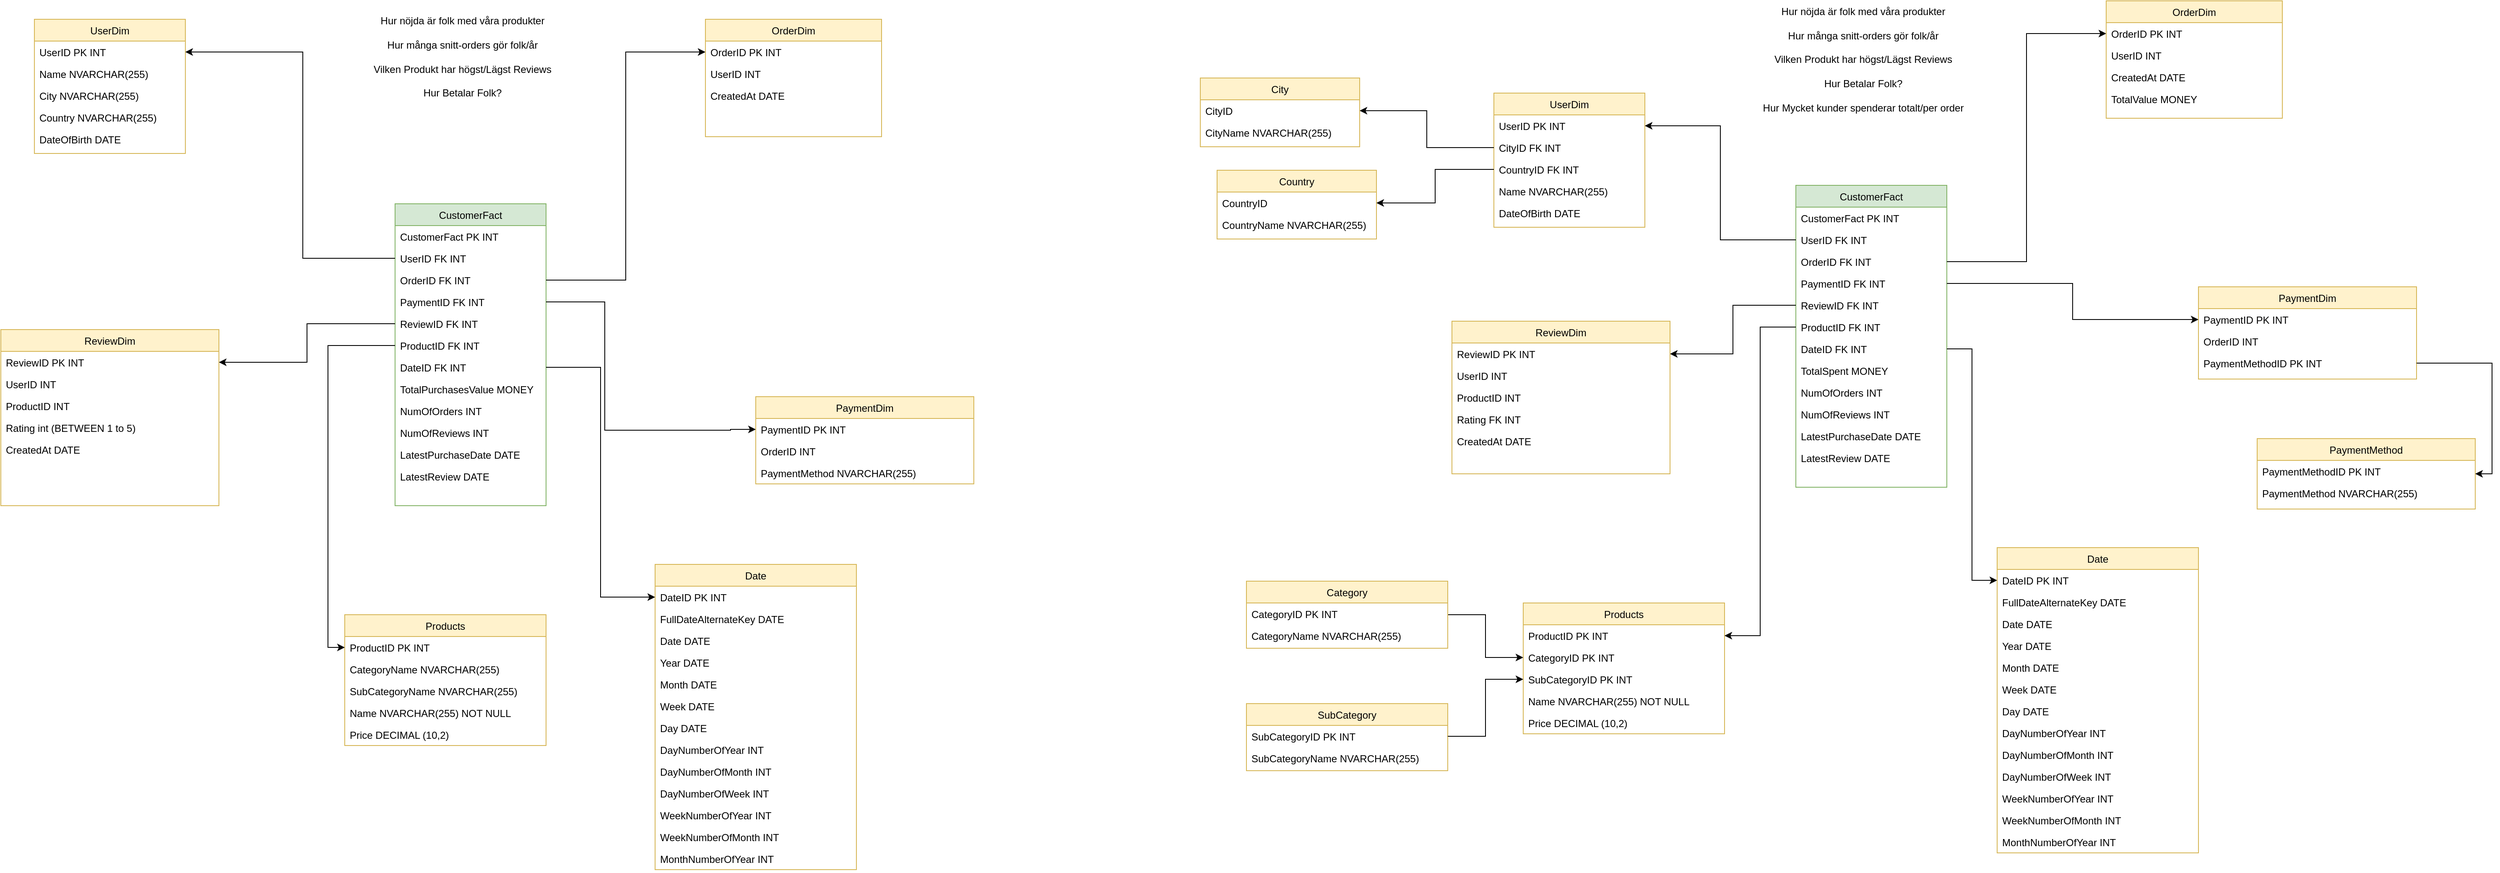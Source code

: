 <mxfile version="26.2.12">
  <diagram name="Page-1" id="Xc4G4QgOa8WYtgTiWpyU">
    <mxGraphModel dx="3260" dy="1298" grid="1" gridSize="10" guides="1" tooltips="1" connect="1" arrows="1" fold="1" page="1" pageScale="1" pageWidth="827" pageHeight="1169" math="0" shadow="0">
      <root>
        <mxCell id="0" />
        <mxCell id="1" parent="0" />
        <mxCell id="snwVZUiGdkBFRitPu1Vy-1" value="CustomerFact" style="swimlane;fontStyle=0;align=center;verticalAlign=top;childLayout=stackLayout;horizontal=1;startSize=26;horizontalStack=0;resizeParent=1;resizeLast=0;collapsible=1;marginBottom=0;rounded=0;shadow=0;strokeWidth=1;fillColor=#d5e8d4;strokeColor=#82b366;" parent="1" vertex="1">
          <mxGeometry x="-130" y="340" width="180" height="360" as="geometry">
            <mxRectangle x="130" y="380" width="160" height="26" as="alternateBounds" />
          </mxGeometry>
        </mxCell>
        <mxCell id="snwVZUiGdkBFRitPu1Vy-2" value="CustomerFact PK INT" style="text;align=left;verticalAlign=top;spacingLeft=4;spacingRight=4;overflow=hidden;rotatable=0;points=[[0,0.5],[1,0.5]];portConstraint=eastwest;" parent="snwVZUiGdkBFRitPu1Vy-1" vertex="1">
          <mxGeometry y="26" width="180" height="26" as="geometry" />
        </mxCell>
        <mxCell id="snwVZUiGdkBFRitPu1Vy-4" value="UserID FK INT" style="text;align=left;verticalAlign=top;spacingLeft=4;spacingRight=4;overflow=hidden;rotatable=0;points=[[0,0.5],[1,0.5]];portConstraint=eastwest;" parent="snwVZUiGdkBFRitPu1Vy-1" vertex="1">
          <mxGeometry y="52" width="180" height="26" as="geometry" />
        </mxCell>
        <mxCell id="snwVZUiGdkBFRitPu1Vy-3" value="OrderID FK INT" style="text;align=left;verticalAlign=top;spacingLeft=4;spacingRight=4;overflow=hidden;rotatable=0;points=[[0,0.5],[1,0.5]];portConstraint=eastwest;rounded=0;shadow=0;html=0;" parent="snwVZUiGdkBFRitPu1Vy-1" vertex="1">
          <mxGeometry y="78" width="180" height="26" as="geometry" />
        </mxCell>
        <mxCell id="snwVZUiGdkBFRitPu1Vy-11" value="PaymentID FK INT" style="text;align=left;verticalAlign=top;spacingLeft=4;spacingRight=4;overflow=hidden;rotatable=0;points=[[0,0.5],[1,0.5]];portConstraint=eastwest;" parent="snwVZUiGdkBFRitPu1Vy-1" vertex="1">
          <mxGeometry y="104" width="180" height="26" as="geometry" />
        </mxCell>
        <mxCell id="snwVZUiGdkBFRitPu1Vy-5" value="ReviewID FK INT" style="text;align=left;verticalAlign=top;spacingLeft=4;spacingRight=4;overflow=hidden;rotatable=0;points=[[0,0.5],[1,0.5]];portConstraint=eastwest;" parent="snwVZUiGdkBFRitPu1Vy-1" vertex="1">
          <mxGeometry y="130" width="180" height="26" as="geometry" />
        </mxCell>
        <mxCell id="snwVZUiGdkBFRitPu1Vy-101" value="ProductID FK INT" style="text;align=left;verticalAlign=top;spacingLeft=4;spacingRight=4;overflow=hidden;rotatable=0;points=[[0,0.5],[1,0.5]];portConstraint=eastwest;" parent="snwVZUiGdkBFRitPu1Vy-1" vertex="1">
          <mxGeometry y="156" width="180" height="26" as="geometry" />
        </mxCell>
        <mxCell id="NgN0BXzhdlTkf5-zVeId-214" value="DateID FK INT" style="text;align=left;verticalAlign=top;spacingLeft=4;spacingRight=4;overflow=hidden;rotatable=0;points=[[0,0.5],[1,0.5]];portConstraint=eastwest;" vertex="1" parent="snwVZUiGdkBFRitPu1Vy-1">
          <mxGeometry y="182" width="180" height="26" as="geometry" />
        </mxCell>
        <mxCell id="snwVZUiGdkBFRitPu1Vy-8" value="TotalPurchasesValue MONEY" style="text;align=left;verticalAlign=top;spacingLeft=4;spacingRight=4;overflow=hidden;rotatable=0;points=[[0,0.5],[1,0.5]];portConstraint=eastwest;" parent="snwVZUiGdkBFRitPu1Vy-1" vertex="1">
          <mxGeometry y="208" width="180" height="26" as="geometry" />
        </mxCell>
        <mxCell id="snwVZUiGdkBFRitPu1Vy-13" value="NumOfOrders INT" style="text;align=left;verticalAlign=top;spacingLeft=4;spacingRight=4;overflow=hidden;rotatable=0;points=[[0,0.5],[1,0.5]];portConstraint=eastwest;" parent="snwVZUiGdkBFRitPu1Vy-1" vertex="1">
          <mxGeometry y="234" width="180" height="26" as="geometry" />
        </mxCell>
        <mxCell id="snwVZUiGdkBFRitPu1Vy-72" value="NumOfReviews INT" style="text;align=left;verticalAlign=top;spacingLeft=4;spacingRight=4;overflow=hidden;rotatable=0;points=[[0,0.5],[1,0.5]];portConstraint=eastwest;" parent="snwVZUiGdkBFRitPu1Vy-1" vertex="1">
          <mxGeometry y="260" width="180" height="26" as="geometry" />
        </mxCell>
        <mxCell id="snwVZUiGdkBFRitPu1Vy-12" value="LatestPurchaseDate DATE" style="text;align=left;verticalAlign=top;spacingLeft=4;spacingRight=4;overflow=hidden;rotatable=0;points=[[0,0.5],[1,0.5]];portConstraint=eastwest;" parent="snwVZUiGdkBFRitPu1Vy-1" vertex="1">
          <mxGeometry y="286" width="180" height="26" as="geometry" />
        </mxCell>
        <mxCell id="snwVZUiGdkBFRitPu1Vy-81" value="LatestReview DATE" style="text;align=left;verticalAlign=top;spacingLeft=4;spacingRight=4;overflow=hidden;rotatable=0;points=[[0,0.5],[1,0.5]];portConstraint=eastwest;" parent="snwVZUiGdkBFRitPu1Vy-1" vertex="1">
          <mxGeometry y="312" width="180" height="26" as="geometry" />
        </mxCell>
        <mxCell id="snwVZUiGdkBFRitPu1Vy-39" value="OrderDim" style="swimlane;fontStyle=0;align=center;verticalAlign=top;childLayout=stackLayout;horizontal=1;startSize=26;horizontalStack=0;resizeParent=1;resizeLast=0;collapsible=1;marginBottom=0;rounded=0;shadow=0;strokeWidth=1;fillColor=#fff2cc;strokeColor=#d6b656;" parent="1" vertex="1">
          <mxGeometry x="240" y="120" width="210" height="140" as="geometry">
            <mxRectangle x="130" y="380" width="160" height="26" as="alternateBounds" />
          </mxGeometry>
        </mxCell>
        <mxCell id="snwVZUiGdkBFRitPu1Vy-40" value="OrderID PK INT" style="text;align=left;verticalAlign=top;spacingLeft=4;spacingRight=4;overflow=hidden;rotatable=0;points=[[0,0.5],[1,0.5]];portConstraint=eastwest;" parent="snwVZUiGdkBFRitPu1Vy-39" vertex="1">
          <mxGeometry y="26" width="210" height="26" as="geometry" />
        </mxCell>
        <mxCell id="EdneihGPkVyudQOMl_Cq-4" value="UserID INT" style="text;align=left;verticalAlign=top;spacingLeft=4;spacingRight=4;overflow=hidden;rotatable=0;points=[[0,0.5],[1,0.5]];portConstraint=eastwest;" parent="snwVZUiGdkBFRitPu1Vy-39" vertex="1">
          <mxGeometry y="52" width="210" height="26" as="geometry" />
        </mxCell>
        <mxCell id="snwVZUiGdkBFRitPu1Vy-43" value="CreatedAt DATE&#xa;" style="text;align=left;verticalAlign=top;spacingLeft=4;spacingRight=4;overflow=hidden;rotatable=0;points=[[0,0.5],[1,0.5]];portConstraint=eastwest;" parent="snwVZUiGdkBFRitPu1Vy-39" vertex="1">
          <mxGeometry y="78" width="210" height="26" as="geometry" />
        </mxCell>
        <mxCell id="snwVZUiGdkBFRitPu1Vy-49" value="UserDim" style="swimlane;fontStyle=0;align=center;verticalAlign=top;childLayout=stackLayout;horizontal=1;startSize=26;horizontalStack=0;resizeParent=1;resizeLast=0;collapsible=1;marginBottom=0;rounded=0;shadow=0;strokeWidth=1;fillColor=#fff2cc;strokeColor=#d6b656;" parent="1" vertex="1">
          <mxGeometry x="-560" y="120" width="180" height="160" as="geometry">
            <mxRectangle x="130" y="380" width="160" height="26" as="alternateBounds" />
          </mxGeometry>
        </mxCell>
        <mxCell id="snwVZUiGdkBFRitPu1Vy-50" value="UserID PK INT" style="text;align=left;verticalAlign=top;spacingLeft=4;spacingRight=4;overflow=hidden;rotatable=0;points=[[0,0.5],[1,0.5]];portConstraint=eastwest;" parent="snwVZUiGdkBFRitPu1Vy-49" vertex="1">
          <mxGeometry y="26" width="180" height="26" as="geometry" />
        </mxCell>
        <mxCell id="snwVZUiGdkBFRitPu1Vy-52" value="Name NVARCHAR(255)" style="text;align=left;verticalAlign=top;spacingLeft=4;spacingRight=4;overflow=hidden;rotatable=0;points=[[0,0.5],[1,0.5]];portConstraint=eastwest;" parent="snwVZUiGdkBFRitPu1Vy-49" vertex="1">
          <mxGeometry y="52" width="180" height="26" as="geometry" />
        </mxCell>
        <mxCell id="snwVZUiGdkBFRitPu1Vy-54" value="City NVARCHAR(255)" style="text;align=left;verticalAlign=top;spacingLeft=4;spacingRight=4;overflow=hidden;rotatable=0;points=[[0,0.5],[1,0.5]];portConstraint=eastwest;" parent="snwVZUiGdkBFRitPu1Vy-49" vertex="1">
          <mxGeometry y="78" width="180" height="26" as="geometry" />
        </mxCell>
        <mxCell id="snwVZUiGdkBFRitPu1Vy-51" value="Country NVARCHAR(255)" style="text;align=left;verticalAlign=top;spacingLeft=4;spacingRight=4;overflow=hidden;rotatable=0;points=[[0,0.5],[1,0.5]];portConstraint=eastwest;" parent="snwVZUiGdkBFRitPu1Vy-49" vertex="1">
          <mxGeometry y="104" width="180" height="26" as="geometry" />
        </mxCell>
        <mxCell id="snwVZUiGdkBFRitPu1Vy-56" value="DateOfBirth DATE " style="text;align=left;verticalAlign=top;spacingLeft=4;spacingRight=4;overflow=hidden;rotatable=0;points=[[0,0.5],[1,0.5]];portConstraint=eastwest;" parent="snwVZUiGdkBFRitPu1Vy-49" vertex="1">
          <mxGeometry y="130" width="180" height="26" as="geometry" />
        </mxCell>
        <mxCell id="snwVZUiGdkBFRitPu1Vy-60" value="PaymentDim" style="swimlane;fontStyle=0;align=center;verticalAlign=top;childLayout=stackLayout;horizontal=1;startSize=26;horizontalStack=0;resizeParent=1;resizeLast=0;collapsible=1;marginBottom=0;rounded=0;shadow=0;strokeWidth=1;fillColor=#fff2cc;strokeColor=#d6b656;" parent="1" vertex="1">
          <mxGeometry x="300" y="570" width="260" height="104" as="geometry">
            <mxRectangle x="130" y="380" width="160" height="26" as="alternateBounds" />
          </mxGeometry>
        </mxCell>
        <mxCell id="snwVZUiGdkBFRitPu1Vy-61" value="PaymentID PK INT" style="text;align=left;verticalAlign=top;spacingLeft=4;spacingRight=4;overflow=hidden;rotatable=0;points=[[0,0.5],[1,0.5]];portConstraint=eastwest;" parent="snwVZUiGdkBFRitPu1Vy-60" vertex="1">
          <mxGeometry y="26" width="260" height="26" as="geometry" />
        </mxCell>
        <mxCell id="snwVZUiGdkBFRitPu1Vy-62" value="OrderID INT" style="text;align=left;verticalAlign=top;spacingLeft=4;spacingRight=4;overflow=hidden;rotatable=0;points=[[0,0.5],[1,0.5]];portConstraint=eastwest;" parent="snwVZUiGdkBFRitPu1Vy-60" vertex="1">
          <mxGeometry y="52" width="260" height="26" as="geometry" />
        </mxCell>
        <mxCell id="snwVZUiGdkBFRitPu1Vy-63" value="PaymentMethod NVARCHAR(255)" style="text;align=left;verticalAlign=top;spacingLeft=4;spacingRight=4;overflow=hidden;rotatable=0;points=[[0,0.5],[1,0.5]];portConstraint=eastwest;" parent="snwVZUiGdkBFRitPu1Vy-60" vertex="1">
          <mxGeometry y="78" width="260" height="26" as="geometry" />
        </mxCell>
        <mxCell id="snwVZUiGdkBFRitPu1Vy-65" value="ReviewDim" style="swimlane;fontStyle=0;align=center;verticalAlign=top;childLayout=stackLayout;horizontal=1;startSize=26;horizontalStack=0;resizeParent=1;resizeLast=0;collapsible=1;marginBottom=0;rounded=0;shadow=0;strokeWidth=1;fillColor=#fff2cc;strokeColor=#d6b656;" parent="1" vertex="1">
          <mxGeometry x="-600" y="490" width="260" height="210" as="geometry">
            <mxRectangle x="130" y="380" width="160" height="26" as="alternateBounds" />
          </mxGeometry>
        </mxCell>
        <mxCell id="snwVZUiGdkBFRitPu1Vy-66" value="ReviewID PK INT" style="text;align=left;verticalAlign=top;spacingLeft=4;spacingRight=4;overflow=hidden;rotatable=0;points=[[0,0.5],[1,0.5]];portConstraint=eastwest;" parent="snwVZUiGdkBFRitPu1Vy-65" vertex="1">
          <mxGeometry y="26" width="260" height="26" as="geometry" />
        </mxCell>
        <mxCell id="EdneihGPkVyudQOMl_Cq-5" value="UserID INT" style="text;align=left;verticalAlign=top;spacingLeft=4;spacingRight=4;overflow=hidden;rotatable=0;points=[[0,0.5],[1,0.5]];portConstraint=eastwest;" parent="snwVZUiGdkBFRitPu1Vy-65" vertex="1">
          <mxGeometry y="52" width="260" height="26" as="geometry" />
        </mxCell>
        <mxCell id="snwVZUiGdkBFRitPu1Vy-68" value="ProductID INT" style="text;align=left;verticalAlign=top;spacingLeft=4;spacingRight=4;overflow=hidden;rotatable=0;points=[[0,0.5],[1,0.5]];portConstraint=eastwest;" parent="snwVZUiGdkBFRitPu1Vy-65" vertex="1">
          <mxGeometry y="78" width="260" height="26" as="geometry" />
        </mxCell>
        <mxCell id="snwVZUiGdkBFRitPu1Vy-70" value="Rating int (BETWEEN 1 to 5)" style="text;align=left;verticalAlign=top;spacingLeft=4;spacingRight=4;overflow=hidden;rotatable=0;points=[[0,0.5],[1,0.5]];portConstraint=eastwest;" parent="snwVZUiGdkBFRitPu1Vy-65" vertex="1">
          <mxGeometry y="104" width="260" height="26" as="geometry" />
        </mxCell>
        <mxCell id="snwVZUiGdkBFRitPu1Vy-73" value="CreatedAt DATE" style="text;align=left;verticalAlign=top;spacingLeft=4;spacingRight=4;overflow=hidden;rotatable=0;points=[[0,0.5],[1,0.5]];portConstraint=eastwest;" parent="snwVZUiGdkBFRitPu1Vy-65" vertex="1">
          <mxGeometry y="130" width="260" height="26" as="geometry" />
        </mxCell>
        <mxCell id="snwVZUiGdkBFRitPu1Vy-82" style="edgeStyle=orthogonalEdgeStyle;rounded=0;orthogonalLoop=1;jettySize=auto;html=1;exitX=0;exitY=0.5;exitDx=0;exitDy=0;entryX=1;entryY=0.5;entryDx=0;entryDy=0;" parent="1" source="snwVZUiGdkBFRitPu1Vy-5" target="snwVZUiGdkBFRitPu1Vy-66" edge="1">
          <mxGeometry relative="1" as="geometry" />
        </mxCell>
        <mxCell id="snwVZUiGdkBFRitPu1Vy-83" style="edgeStyle=orthogonalEdgeStyle;rounded=0;orthogonalLoop=1;jettySize=auto;html=1;exitX=1;exitY=0.5;exitDx=0;exitDy=0;entryX=0;entryY=0.5;entryDx=0;entryDy=0;" parent="1" source="snwVZUiGdkBFRitPu1Vy-11" target="snwVZUiGdkBFRitPu1Vy-61" edge="1">
          <mxGeometry relative="1" as="geometry">
            <Array as="points">
              <mxPoint x="120" y="457" />
              <mxPoint x="120" y="610" />
              <mxPoint x="270" y="610" />
              <mxPoint x="270" y="609" />
            </Array>
          </mxGeometry>
        </mxCell>
        <mxCell id="snwVZUiGdkBFRitPu1Vy-84" style="edgeStyle=orthogonalEdgeStyle;rounded=0;orthogonalLoop=1;jettySize=auto;html=1;exitX=1;exitY=0.5;exitDx=0;exitDy=0;entryX=0;entryY=0.5;entryDx=0;entryDy=0;" parent="1" source="snwVZUiGdkBFRitPu1Vy-3" target="snwVZUiGdkBFRitPu1Vy-40" edge="1">
          <mxGeometry relative="1" as="geometry" />
        </mxCell>
        <mxCell id="snwVZUiGdkBFRitPu1Vy-85" style="edgeStyle=orthogonalEdgeStyle;rounded=0;orthogonalLoop=1;jettySize=auto;html=1;exitX=0;exitY=0.5;exitDx=0;exitDy=0;entryX=1;entryY=0.5;entryDx=0;entryDy=0;" parent="1" source="snwVZUiGdkBFRitPu1Vy-4" target="snwVZUiGdkBFRitPu1Vy-50" edge="1">
          <mxGeometry relative="1" as="geometry">
            <Array as="points">
              <mxPoint x="-240" y="405" />
              <mxPoint x="-240" y="159" />
            </Array>
          </mxGeometry>
        </mxCell>
        <mxCell id="snwVZUiGdkBFRitPu1Vy-86" value="Products" style="swimlane;fontStyle=0;align=center;verticalAlign=top;childLayout=stackLayout;horizontal=1;startSize=26;horizontalStack=0;resizeParent=1;resizeLast=0;collapsible=1;marginBottom=0;rounded=0;shadow=0;strokeWidth=1;fillColor=#fff2cc;strokeColor=#d6b656;" parent="1" vertex="1">
          <mxGeometry x="-190" y="830" width="240" height="156" as="geometry">
            <mxRectangle x="130" y="380" width="160" height="26" as="alternateBounds" />
          </mxGeometry>
        </mxCell>
        <mxCell id="NgN0BXzhdlTkf5-zVeId-216" value="ProductID PK INT" style="text;align=left;verticalAlign=top;spacingLeft=4;spacingRight=4;overflow=hidden;rotatable=0;points=[[0,0.5],[1,0.5]];portConstraint=eastwest;" vertex="1" parent="snwVZUiGdkBFRitPu1Vy-86">
          <mxGeometry y="26" width="240" height="26" as="geometry" />
        </mxCell>
        <mxCell id="snwVZUiGdkBFRitPu1Vy-89" value="CategoryName NVARCHAR(255)" style="text;align=left;verticalAlign=top;spacingLeft=4;spacingRight=4;overflow=hidden;rotatable=0;points=[[0,0.5],[1,0.5]];portConstraint=eastwest;" parent="snwVZUiGdkBFRitPu1Vy-86" vertex="1">
          <mxGeometry y="52" width="240" height="26" as="geometry" />
        </mxCell>
        <mxCell id="snwVZUiGdkBFRitPu1Vy-91" value="SubCategoryName NVARCHAR(255)" style="text;align=left;verticalAlign=top;spacingLeft=4;spacingRight=4;overflow=hidden;rotatable=0;points=[[0,0.5],[1,0.5]];portConstraint=eastwest;" parent="snwVZUiGdkBFRitPu1Vy-86" vertex="1">
          <mxGeometry y="78" width="240" height="26" as="geometry" />
        </mxCell>
        <mxCell id="snwVZUiGdkBFRitPu1Vy-92" value="Name NVARCHAR(255) NOT NULL" style="text;align=left;verticalAlign=top;spacingLeft=4;spacingRight=4;overflow=hidden;rotatable=0;points=[[0,0.5],[1,0.5]];portConstraint=eastwest;" parent="snwVZUiGdkBFRitPu1Vy-86" vertex="1">
          <mxGeometry y="104" width="240" height="26" as="geometry" />
        </mxCell>
        <mxCell id="snwVZUiGdkBFRitPu1Vy-94" value="Price DECIMAL (10,2)" style="text;align=left;verticalAlign=top;spacingLeft=4;spacingRight=4;overflow=hidden;rotatable=0;points=[[0,0.5],[1,0.5]];portConstraint=eastwest;" parent="snwVZUiGdkBFRitPu1Vy-86" vertex="1">
          <mxGeometry y="130" width="240" height="26" as="geometry" />
        </mxCell>
        <mxCell id="NgN0BXzhdlTkf5-zVeId-164" value="Hur nöjda är folk med våra produkter&lt;div&gt;&lt;br&gt;&lt;div&gt;Hur många snitt-orders gör folk/år&lt;/div&gt;&lt;/div&gt;&lt;div&gt;&lt;br&gt;&lt;/div&gt;&lt;div&gt;Vilken Produkt har högst/Lägst Reviews&lt;/div&gt;&lt;div&gt;&lt;br&gt;&lt;/div&gt;&lt;div&gt;Hur Betalar Folk?&lt;/div&gt;" style="text;html=1;align=center;verticalAlign=middle;resizable=0;points=[];autosize=1;strokeColor=none;fillColor=none;" vertex="1" parent="1">
          <mxGeometry x="-170" y="110" width="240" height="110" as="geometry" />
        </mxCell>
        <mxCell id="NgN0BXzhdlTkf5-zVeId-217" style="edgeStyle=orthogonalEdgeStyle;rounded=0;orthogonalLoop=1;jettySize=auto;html=1;exitX=0;exitY=0.5;exitDx=0;exitDy=0;entryX=0;entryY=0.5;entryDx=0;entryDy=0;" edge="1" parent="1" source="snwVZUiGdkBFRitPu1Vy-101" target="NgN0BXzhdlTkf5-zVeId-216">
          <mxGeometry relative="1" as="geometry" />
        </mxCell>
        <mxCell id="NgN0BXzhdlTkf5-zVeId-303" value="CustomerFact" style="swimlane;fontStyle=0;align=center;verticalAlign=top;childLayout=stackLayout;horizontal=1;startSize=26;horizontalStack=0;resizeParent=1;resizeLast=0;collapsible=1;marginBottom=0;rounded=0;shadow=0;strokeWidth=1;fillColor=#d5e8d4;strokeColor=#82b366;" vertex="1" parent="1">
          <mxGeometry x="1540" y="318" width="180" height="360" as="geometry">
            <mxRectangle x="130" y="380" width="160" height="26" as="alternateBounds" />
          </mxGeometry>
        </mxCell>
        <mxCell id="NgN0BXzhdlTkf5-zVeId-304" value="CustomerFact PK INT" style="text;align=left;verticalAlign=top;spacingLeft=4;spacingRight=4;overflow=hidden;rotatable=0;points=[[0,0.5],[1,0.5]];portConstraint=eastwest;" vertex="1" parent="NgN0BXzhdlTkf5-zVeId-303">
          <mxGeometry y="26" width="180" height="26" as="geometry" />
        </mxCell>
        <mxCell id="NgN0BXzhdlTkf5-zVeId-305" value="UserID FK INT" style="text;align=left;verticalAlign=top;spacingLeft=4;spacingRight=4;overflow=hidden;rotatable=0;points=[[0,0.5],[1,0.5]];portConstraint=eastwest;" vertex="1" parent="NgN0BXzhdlTkf5-zVeId-303">
          <mxGeometry y="52" width="180" height="26" as="geometry" />
        </mxCell>
        <mxCell id="NgN0BXzhdlTkf5-zVeId-306" value="OrderID FK INT" style="text;align=left;verticalAlign=top;spacingLeft=4;spacingRight=4;overflow=hidden;rotatable=0;points=[[0,0.5],[1,0.5]];portConstraint=eastwest;rounded=0;shadow=0;html=0;" vertex="1" parent="NgN0BXzhdlTkf5-zVeId-303">
          <mxGeometry y="78" width="180" height="26" as="geometry" />
        </mxCell>
        <mxCell id="NgN0BXzhdlTkf5-zVeId-307" value="PaymentID FK INT" style="text;align=left;verticalAlign=top;spacingLeft=4;spacingRight=4;overflow=hidden;rotatable=0;points=[[0,0.5],[1,0.5]];portConstraint=eastwest;" vertex="1" parent="NgN0BXzhdlTkf5-zVeId-303">
          <mxGeometry y="104" width="180" height="26" as="geometry" />
        </mxCell>
        <mxCell id="NgN0BXzhdlTkf5-zVeId-308" value="ReviewID FK INT" style="text;align=left;verticalAlign=top;spacingLeft=4;spacingRight=4;overflow=hidden;rotatable=0;points=[[0,0.5],[1,0.5]];portConstraint=eastwest;" vertex="1" parent="NgN0BXzhdlTkf5-zVeId-303">
          <mxGeometry y="130" width="180" height="26" as="geometry" />
        </mxCell>
        <mxCell id="NgN0BXzhdlTkf5-zVeId-309" value="ProductID FK INT" style="text;align=left;verticalAlign=top;spacingLeft=4;spacingRight=4;overflow=hidden;rotatable=0;points=[[0,0.5],[1,0.5]];portConstraint=eastwest;" vertex="1" parent="NgN0BXzhdlTkf5-zVeId-303">
          <mxGeometry y="156" width="180" height="26" as="geometry" />
        </mxCell>
        <mxCell id="NgN0BXzhdlTkf5-zVeId-310" value="DateID FK INT" style="text;align=left;verticalAlign=top;spacingLeft=4;spacingRight=4;overflow=hidden;rotatable=0;points=[[0,0.5],[1,0.5]];portConstraint=eastwest;" vertex="1" parent="NgN0BXzhdlTkf5-zVeId-303">
          <mxGeometry y="182" width="180" height="26" as="geometry" />
        </mxCell>
        <mxCell id="NgN0BXzhdlTkf5-zVeId-311" value="TotalSpent MONEY" style="text;align=left;verticalAlign=top;spacingLeft=4;spacingRight=4;overflow=hidden;rotatable=0;points=[[0,0.5],[1,0.5]];portConstraint=eastwest;" vertex="1" parent="NgN0BXzhdlTkf5-zVeId-303">
          <mxGeometry y="208" width="180" height="26" as="geometry" />
        </mxCell>
        <mxCell id="NgN0BXzhdlTkf5-zVeId-312" value="NumOfOrders INT" style="text;align=left;verticalAlign=top;spacingLeft=4;spacingRight=4;overflow=hidden;rotatable=0;points=[[0,0.5],[1,0.5]];portConstraint=eastwest;" vertex="1" parent="NgN0BXzhdlTkf5-zVeId-303">
          <mxGeometry y="234" width="180" height="26" as="geometry" />
        </mxCell>
        <mxCell id="NgN0BXzhdlTkf5-zVeId-313" value="NumOfReviews INT" style="text;align=left;verticalAlign=top;spacingLeft=4;spacingRight=4;overflow=hidden;rotatable=0;points=[[0,0.5],[1,0.5]];portConstraint=eastwest;" vertex="1" parent="NgN0BXzhdlTkf5-zVeId-303">
          <mxGeometry y="260" width="180" height="26" as="geometry" />
        </mxCell>
        <mxCell id="NgN0BXzhdlTkf5-zVeId-314" value="LatestPurchaseDate DATE" style="text;align=left;verticalAlign=top;spacingLeft=4;spacingRight=4;overflow=hidden;rotatable=0;points=[[0,0.5],[1,0.5]];portConstraint=eastwest;" vertex="1" parent="NgN0BXzhdlTkf5-zVeId-303">
          <mxGeometry y="286" width="180" height="26" as="geometry" />
        </mxCell>
        <mxCell id="NgN0BXzhdlTkf5-zVeId-315" value="LatestReview DATE" style="text;align=left;verticalAlign=top;spacingLeft=4;spacingRight=4;overflow=hidden;rotatable=0;points=[[0,0.5],[1,0.5]];portConstraint=eastwest;" vertex="1" parent="NgN0BXzhdlTkf5-zVeId-303">
          <mxGeometry y="312" width="180" height="26" as="geometry" />
        </mxCell>
        <mxCell id="NgN0BXzhdlTkf5-zVeId-316" value="OrderDim" style="swimlane;fontStyle=0;align=center;verticalAlign=top;childLayout=stackLayout;horizontal=1;startSize=26;horizontalStack=0;resizeParent=1;resizeLast=0;collapsible=1;marginBottom=0;rounded=0;shadow=0;strokeWidth=1;fillColor=#fff2cc;strokeColor=#d6b656;" vertex="1" parent="1">
          <mxGeometry x="1910" y="98" width="210" height="140" as="geometry">
            <mxRectangle x="130" y="380" width="160" height="26" as="alternateBounds" />
          </mxGeometry>
        </mxCell>
        <mxCell id="NgN0BXzhdlTkf5-zVeId-317" value="OrderID PK INT" style="text;align=left;verticalAlign=top;spacingLeft=4;spacingRight=4;overflow=hidden;rotatable=0;points=[[0,0.5],[1,0.5]];portConstraint=eastwest;" vertex="1" parent="NgN0BXzhdlTkf5-zVeId-316">
          <mxGeometry y="26" width="210" height="26" as="geometry" />
        </mxCell>
        <mxCell id="NgN0BXzhdlTkf5-zVeId-318" value="UserID INT" style="text;align=left;verticalAlign=top;spacingLeft=4;spacingRight=4;overflow=hidden;rotatable=0;points=[[0,0.5],[1,0.5]];portConstraint=eastwest;" vertex="1" parent="NgN0BXzhdlTkf5-zVeId-316">
          <mxGeometry y="52" width="210" height="26" as="geometry" />
        </mxCell>
        <mxCell id="NgN0BXzhdlTkf5-zVeId-320" value="CreatedAt DATE" style="text;align=left;verticalAlign=top;spacingLeft=4;spacingRight=4;overflow=hidden;rotatable=0;points=[[0,0.5],[1,0.5]];portConstraint=eastwest;" vertex="1" parent="NgN0BXzhdlTkf5-zVeId-316">
          <mxGeometry y="78" width="210" height="26" as="geometry" />
        </mxCell>
        <mxCell id="NgN0BXzhdlTkf5-zVeId-410" value="TotalValue MONEY" style="text;align=left;verticalAlign=top;spacingLeft=4;spacingRight=4;overflow=hidden;rotatable=0;points=[[0,0.5],[1,0.5]];portConstraint=eastwest;" vertex="1" parent="NgN0BXzhdlTkf5-zVeId-316">
          <mxGeometry y="104" width="210" height="26" as="geometry" />
        </mxCell>
        <mxCell id="NgN0BXzhdlTkf5-zVeId-321" value="UserDim" style="swimlane;fontStyle=0;align=center;verticalAlign=top;childLayout=stackLayout;horizontal=1;startSize=26;horizontalStack=0;resizeParent=1;resizeLast=0;collapsible=1;marginBottom=0;rounded=0;shadow=0;strokeWidth=1;fillColor=#fff2cc;strokeColor=#d6b656;" vertex="1" parent="1">
          <mxGeometry x="1180" y="208" width="180" height="160" as="geometry">
            <mxRectangle x="130" y="380" width="160" height="26" as="alternateBounds" />
          </mxGeometry>
        </mxCell>
        <mxCell id="NgN0BXzhdlTkf5-zVeId-322" value="UserID PK INT" style="text;align=left;verticalAlign=top;spacingLeft=4;spacingRight=4;overflow=hidden;rotatable=0;points=[[0,0.5],[1,0.5]];portConstraint=eastwest;" vertex="1" parent="NgN0BXzhdlTkf5-zVeId-321">
          <mxGeometry y="26" width="180" height="26" as="geometry" />
        </mxCell>
        <mxCell id="NgN0BXzhdlTkf5-zVeId-324" value="CityID FK INT" style="text;align=left;verticalAlign=top;spacingLeft=4;spacingRight=4;overflow=hidden;rotatable=0;points=[[0,0.5],[1,0.5]];portConstraint=eastwest;" vertex="1" parent="NgN0BXzhdlTkf5-zVeId-321">
          <mxGeometry y="52" width="180" height="26" as="geometry" />
        </mxCell>
        <mxCell id="NgN0BXzhdlTkf5-zVeId-325" value="CountryID FK INT" style="text;align=left;verticalAlign=top;spacingLeft=4;spacingRight=4;overflow=hidden;rotatable=0;points=[[0,0.5],[1,0.5]];portConstraint=eastwest;" vertex="1" parent="NgN0BXzhdlTkf5-zVeId-321">
          <mxGeometry y="78" width="180" height="26" as="geometry" />
        </mxCell>
        <mxCell id="NgN0BXzhdlTkf5-zVeId-323" value="Name NVARCHAR(255)" style="text;align=left;verticalAlign=top;spacingLeft=4;spacingRight=4;overflow=hidden;rotatable=0;points=[[0,0.5],[1,0.5]];portConstraint=eastwest;" vertex="1" parent="NgN0BXzhdlTkf5-zVeId-321">
          <mxGeometry y="104" width="180" height="26" as="geometry" />
        </mxCell>
        <mxCell id="NgN0BXzhdlTkf5-zVeId-326" value="DateOfBirth DATE" style="text;align=left;verticalAlign=top;spacingLeft=4;spacingRight=4;overflow=hidden;rotatable=0;points=[[0,0.5],[1,0.5]];portConstraint=eastwest;" vertex="1" parent="NgN0BXzhdlTkf5-zVeId-321">
          <mxGeometry y="130" width="180" height="26" as="geometry" />
        </mxCell>
        <mxCell id="NgN0BXzhdlTkf5-zVeId-327" value="PaymentDim" style="swimlane;fontStyle=0;align=center;verticalAlign=top;childLayout=stackLayout;horizontal=1;startSize=26;horizontalStack=0;resizeParent=1;resizeLast=0;collapsible=1;marginBottom=0;rounded=0;shadow=0;strokeWidth=1;fillColor=#fff2cc;strokeColor=#d6b656;" vertex="1" parent="1">
          <mxGeometry x="2020" y="439" width="260" height="110" as="geometry">
            <mxRectangle x="130" y="380" width="160" height="26" as="alternateBounds" />
          </mxGeometry>
        </mxCell>
        <mxCell id="NgN0BXzhdlTkf5-zVeId-328" value="PaymentID PK INT" style="text;align=left;verticalAlign=top;spacingLeft=4;spacingRight=4;overflow=hidden;rotatable=0;points=[[0,0.5],[1,0.5]];portConstraint=eastwest;" vertex="1" parent="NgN0BXzhdlTkf5-zVeId-327">
          <mxGeometry y="26" width="260" height="26" as="geometry" />
        </mxCell>
        <mxCell id="NgN0BXzhdlTkf5-zVeId-329" value="OrderID INT" style="text;align=left;verticalAlign=top;spacingLeft=4;spacingRight=4;overflow=hidden;rotatable=0;points=[[0,0.5],[1,0.5]];portConstraint=eastwest;" vertex="1" parent="NgN0BXzhdlTkf5-zVeId-327">
          <mxGeometry y="52" width="260" height="26" as="geometry" />
        </mxCell>
        <mxCell id="NgN0BXzhdlTkf5-zVeId-436" value="PaymentMethodID PK INT" style="text;align=left;verticalAlign=top;spacingLeft=4;spacingRight=4;overflow=hidden;rotatable=0;points=[[0,0.5],[1,0.5]];portConstraint=eastwest;" vertex="1" parent="NgN0BXzhdlTkf5-zVeId-327">
          <mxGeometry y="78" width="260" height="26" as="geometry" />
        </mxCell>
        <mxCell id="NgN0BXzhdlTkf5-zVeId-331" value="ReviewDim" style="swimlane;fontStyle=0;align=center;verticalAlign=top;childLayout=stackLayout;horizontal=1;startSize=26;horizontalStack=0;resizeParent=1;resizeLast=0;collapsible=1;marginBottom=0;rounded=0;shadow=0;strokeWidth=1;fillColor=#fff2cc;strokeColor=#d6b656;" vertex="1" parent="1">
          <mxGeometry x="1130" y="480" width="260" height="182" as="geometry">
            <mxRectangle x="130" y="380" width="160" height="26" as="alternateBounds" />
          </mxGeometry>
        </mxCell>
        <mxCell id="NgN0BXzhdlTkf5-zVeId-332" value="ReviewID PK INT" style="text;align=left;verticalAlign=top;spacingLeft=4;spacingRight=4;overflow=hidden;rotatable=0;points=[[0,0.5],[1,0.5]];portConstraint=eastwest;" vertex="1" parent="NgN0BXzhdlTkf5-zVeId-331">
          <mxGeometry y="26" width="260" height="26" as="geometry" />
        </mxCell>
        <mxCell id="NgN0BXzhdlTkf5-zVeId-333" value="UserID INT" style="text;align=left;verticalAlign=top;spacingLeft=4;spacingRight=4;overflow=hidden;rotatable=0;points=[[0,0.5],[1,0.5]];portConstraint=eastwest;" vertex="1" parent="NgN0BXzhdlTkf5-zVeId-331">
          <mxGeometry y="52" width="260" height="26" as="geometry" />
        </mxCell>
        <mxCell id="NgN0BXzhdlTkf5-zVeId-334" value="ProductID INT" style="text;align=left;verticalAlign=top;spacingLeft=4;spacingRight=4;overflow=hidden;rotatable=0;points=[[0,0.5],[1,0.5]];portConstraint=eastwest;" vertex="1" parent="NgN0BXzhdlTkf5-zVeId-331">
          <mxGeometry y="78" width="260" height="26" as="geometry" />
        </mxCell>
        <mxCell id="NgN0BXzhdlTkf5-zVeId-336" value="Rating FK INT" style="text;align=left;verticalAlign=top;spacingLeft=4;spacingRight=4;overflow=hidden;rotatable=0;points=[[0,0.5],[1,0.5]];portConstraint=eastwest;" vertex="1" parent="NgN0BXzhdlTkf5-zVeId-331">
          <mxGeometry y="104" width="260" height="26" as="geometry" />
        </mxCell>
        <mxCell id="NgN0BXzhdlTkf5-zVeId-338" value="CreatedAt DATE" style="text;align=left;verticalAlign=top;spacingLeft=4;spacingRight=4;overflow=hidden;rotatable=0;points=[[0,0.5],[1,0.5]];portConstraint=eastwest;" vertex="1" parent="NgN0BXzhdlTkf5-zVeId-331">
          <mxGeometry y="130" width="260" height="26" as="geometry" />
        </mxCell>
        <mxCell id="NgN0BXzhdlTkf5-zVeId-339" style="edgeStyle=orthogonalEdgeStyle;rounded=0;orthogonalLoop=1;jettySize=auto;html=1;exitX=0;exitY=0.5;exitDx=0;exitDy=0;entryX=1;entryY=0.5;entryDx=0;entryDy=0;" edge="1" parent="1" source="NgN0BXzhdlTkf5-zVeId-308" target="NgN0BXzhdlTkf5-zVeId-332">
          <mxGeometry relative="1" as="geometry" />
        </mxCell>
        <mxCell id="NgN0BXzhdlTkf5-zVeId-341" style="edgeStyle=orthogonalEdgeStyle;rounded=0;orthogonalLoop=1;jettySize=auto;html=1;exitX=1;exitY=0.5;exitDx=0;exitDy=0;entryX=0;entryY=0.5;entryDx=0;entryDy=0;" edge="1" parent="1" source="NgN0BXzhdlTkf5-zVeId-306" target="NgN0BXzhdlTkf5-zVeId-317">
          <mxGeometry relative="1" as="geometry" />
        </mxCell>
        <mxCell id="NgN0BXzhdlTkf5-zVeId-343" value="Products" style="swimlane;fontStyle=0;align=center;verticalAlign=top;childLayout=stackLayout;horizontal=1;startSize=26;horizontalStack=0;resizeParent=1;resizeLast=0;collapsible=1;marginBottom=0;rounded=0;shadow=0;strokeWidth=1;fillColor=#fff2cc;strokeColor=#d6b656;" vertex="1" parent="1">
          <mxGeometry x="1215" y="816" width="240" height="156" as="geometry">
            <mxRectangle x="130" y="380" width="160" height="26" as="alternateBounds" />
          </mxGeometry>
        </mxCell>
        <mxCell id="NgN0BXzhdlTkf5-zVeId-344" value="ProductID PK INT" style="text;align=left;verticalAlign=top;spacingLeft=4;spacingRight=4;overflow=hidden;rotatable=0;points=[[0,0.5],[1,0.5]];portConstraint=eastwest;" vertex="1" parent="NgN0BXzhdlTkf5-zVeId-343">
          <mxGeometry y="26" width="240" height="26" as="geometry" />
        </mxCell>
        <mxCell id="NgN0BXzhdlTkf5-zVeId-427" value="CategoryID PK INT" style="text;align=left;verticalAlign=top;spacingLeft=4;spacingRight=4;overflow=hidden;rotatable=0;points=[[0,0.5],[1,0.5]];portConstraint=eastwest;" vertex="1" parent="NgN0BXzhdlTkf5-zVeId-343">
          <mxGeometry y="52" width="240" height="26" as="geometry" />
        </mxCell>
        <mxCell id="NgN0BXzhdlTkf5-zVeId-428" value="SubCategoryID PK INT" style="text;align=left;verticalAlign=top;spacingLeft=4;spacingRight=4;overflow=hidden;rotatable=0;points=[[0,0.5],[1,0.5]];portConstraint=eastwest;" vertex="1" parent="NgN0BXzhdlTkf5-zVeId-343">
          <mxGeometry y="78" width="240" height="26" as="geometry" />
        </mxCell>
        <mxCell id="NgN0BXzhdlTkf5-zVeId-347" value="Name NVARCHAR(255) NOT NULL" style="text;align=left;verticalAlign=top;spacingLeft=4;spacingRight=4;overflow=hidden;rotatable=0;points=[[0,0.5],[1,0.5]];portConstraint=eastwest;" vertex="1" parent="NgN0BXzhdlTkf5-zVeId-343">
          <mxGeometry y="104" width="240" height="26" as="geometry" />
        </mxCell>
        <mxCell id="NgN0BXzhdlTkf5-zVeId-348" value="Price DECIMAL (10,2)" style="text;align=left;verticalAlign=top;spacingLeft=4;spacingRight=4;overflow=hidden;rotatable=0;points=[[0,0.5],[1,0.5]];portConstraint=eastwest;" vertex="1" parent="NgN0BXzhdlTkf5-zVeId-343">
          <mxGeometry y="130" width="240" height="26" as="geometry" />
        </mxCell>
        <mxCell id="NgN0BXzhdlTkf5-zVeId-350" value="Hur nöjda är folk med våra produkter&lt;div&gt;&lt;br&gt;&lt;div&gt;Hur många snitt-orders gör folk/år&lt;/div&gt;&lt;/div&gt;&lt;div&gt;&lt;br&gt;&lt;/div&gt;&lt;div&gt;Vilken Produkt har högst/Lägst Reviews&lt;/div&gt;&lt;div&gt;&lt;br&gt;&lt;/div&gt;&lt;div&gt;Hur Betalar Folk?&lt;/div&gt;&lt;div&gt;&lt;br&gt;&lt;/div&gt;&lt;div&gt;Hur Mycket kunder spenderar totalt/per order&lt;/div&gt;" style="text;html=1;align=center;verticalAlign=middle;resizable=0;points=[];autosize=1;strokeColor=none;fillColor=none;" vertex="1" parent="1">
          <mxGeometry x="1490" y="98" width="260" height="140" as="geometry" />
        </mxCell>
        <mxCell id="NgN0BXzhdlTkf5-zVeId-352" value="Date" style="swimlane;fontStyle=0;align=center;verticalAlign=top;childLayout=stackLayout;horizontal=1;startSize=26;horizontalStack=0;resizeParent=1;resizeLast=0;collapsible=1;marginBottom=0;rounded=0;shadow=0;strokeWidth=1;fillColor=#fff2cc;strokeColor=#d6b656;" vertex="1" parent="1">
          <mxGeometry x="1780" y="750" width="240" height="364" as="geometry">
            <mxRectangle x="130" y="380" width="160" height="26" as="alternateBounds" />
          </mxGeometry>
        </mxCell>
        <mxCell id="NgN0BXzhdlTkf5-zVeId-353" value="DateID PK INT" style="text;align=left;verticalAlign=top;spacingLeft=4;spacingRight=4;overflow=hidden;rotatable=0;points=[[0,0.5],[1,0.5]];portConstraint=eastwest;" vertex="1" parent="NgN0BXzhdlTkf5-zVeId-352">
          <mxGeometry y="26" width="240" height="26" as="geometry" />
        </mxCell>
        <mxCell id="NgN0BXzhdlTkf5-zVeId-354" value="FullDateAlternateKey DATE" style="text;align=left;verticalAlign=top;spacingLeft=4;spacingRight=4;overflow=hidden;rotatable=0;points=[[0,0.5],[1,0.5]];portConstraint=eastwest;" vertex="1" parent="NgN0BXzhdlTkf5-zVeId-352">
          <mxGeometry y="52" width="240" height="26" as="geometry" />
        </mxCell>
        <mxCell id="NgN0BXzhdlTkf5-zVeId-355" value="Date DATE" style="text;align=left;verticalAlign=top;spacingLeft=4;spacingRight=4;overflow=hidden;rotatable=0;points=[[0,0.5],[1,0.5]];portConstraint=eastwest;" vertex="1" parent="NgN0BXzhdlTkf5-zVeId-352">
          <mxGeometry y="78" width="240" height="26" as="geometry" />
        </mxCell>
        <mxCell id="NgN0BXzhdlTkf5-zVeId-356" value="Year DATE" style="text;align=left;verticalAlign=top;spacingLeft=4;spacingRight=4;overflow=hidden;rotatable=0;points=[[0,0.5],[1,0.5]];portConstraint=eastwest;" vertex="1" parent="NgN0BXzhdlTkf5-zVeId-352">
          <mxGeometry y="104" width="240" height="26" as="geometry" />
        </mxCell>
        <mxCell id="NgN0BXzhdlTkf5-zVeId-357" value="Month DATE" style="text;align=left;verticalAlign=top;spacingLeft=4;spacingRight=4;overflow=hidden;rotatable=0;points=[[0,0.5],[1,0.5]];portConstraint=eastwest;" vertex="1" parent="NgN0BXzhdlTkf5-zVeId-352">
          <mxGeometry y="130" width="240" height="26" as="geometry" />
        </mxCell>
        <mxCell id="NgN0BXzhdlTkf5-zVeId-358" value="Week DATE" style="text;align=left;verticalAlign=top;spacingLeft=4;spacingRight=4;overflow=hidden;rotatable=0;points=[[0,0.5],[1,0.5]];portConstraint=eastwest;" vertex="1" parent="NgN0BXzhdlTkf5-zVeId-352">
          <mxGeometry y="156" width="240" height="26" as="geometry" />
        </mxCell>
        <mxCell id="NgN0BXzhdlTkf5-zVeId-359" value="Day DATE" style="text;align=left;verticalAlign=top;spacingLeft=4;spacingRight=4;overflow=hidden;rotatable=0;points=[[0,0.5],[1,0.5]];portConstraint=eastwest;" vertex="1" parent="NgN0BXzhdlTkf5-zVeId-352">
          <mxGeometry y="182" width="240" height="26" as="geometry" />
        </mxCell>
        <mxCell id="NgN0BXzhdlTkf5-zVeId-360" value="DayNumberOfYear INT" style="text;align=left;verticalAlign=top;spacingLeft=4;spacingRight=4;overflow=hidden;rotatable=0;points=[[0,0.5],[1,0.5]];portConstraint=eastwest;" vertex="1" parent="NgN0BXzhdlTkf5-zVeId-352">
          <mxGeometry y="208" width="240" height="26" as="geometry" />
        </mxCell>
        <mxCell id="NgN0BXzhdlTkf5-zVeId-361" value="DayNumberOfMonth INT" style="text;align=left;verticalAlign=top;spacingLeft=4;spacingRight=4;overflow=hidden;rotatable=0;points=[[0,0.5],[1,0.5]];portConstraint=eastwest;" vertex="1" parent="NgN0BXzhdlTkf5-zVeId-352">
          <mxGeometry y="234" width="240" height="26" as="geometry" />
        </mxCell>
        <mxCell id="NgN0BXzhdlTkf5-zVeId-362" value="DayNumberOfWeek INT" style="text;align=left;verticalAlign=top;spacingLeft=4;spacingRight=4;overflow=hidden;rotatable=0;points=[[0,0.5],[1,0.5]];portConstraint=eastwest;" vertex="1" parent="NgN0BXzhdlTkf5-zVeId-352">
          <mxGeometry y="260" width="240" height="26" as="geometry" />
        </mxCell>
        <mxCell id="NgN0BXzhdlTkf5-zVeId-363" value="WeekNumberOfYear INT" style="text;align=left;verticalAlign=top;spacingLeft=4;spacingRight=4;overflow=hidden;rotatable=0;points=[[0,0.5],[1,0.5]];portConstraint=eastwest;" vertex="1" parent="NgN0BXzhdlTkf5-zVeId-352">
          <mxGeometry y="286" width="240" height="26" as="geometry" />
        </mxCell>
        <mxCell id="NgN0BXzhdlTkf5-zVeId-364" value="WeekNumberOfMonth INT" style="text;align=left;verticalAlign=top;spacingLeft=4;spacingRight=4;overflow=hidden;rotatable=0;points=[[0,0.5],[1,0.5]];portConstraint=eastwest;" vertex="1" parent="NgN0BXzhdlTkf5-zVeId-352">
          <mxGeometry y="312" width="240" height="26" as="geometry" />
        </mxCell>
        <mxCell id="NgN0BXzhdlTkf5-zVeId-365" value="MonthNumberOfYear INT" style="text;align=left;verticalAlign=top;spacingLeft=4;spacingRight=4;overflow=hidden;rotatable=0;points=[[0,0.5],[1,0.5]];portConstraint=eastwest;" vertex="1" parent="NgN0BXzhdlTkf5-zVeId-352">
          <mxGeometry y="338" width="240" height="26" as="geometry" />
        </mxCell>
        <mxCell id="NgN0BXzhdlTkf5-zVeId-366" style="edgeStyle=orthogonalEdgeStyle;rounded=0;orthogonalLoop=1;jettySize=auto;html=1;exitX=1;exitY=0.5;exitDx=0;exitDy=0;entryX=0;entryY=0.5;entryDx=0;entryDy=0;" edge="1" parent="1" source="NgN0BXzhdlTkf5-zVeId-310" target="NgN0BXzhdlTkf5-zVeId-353">
          <mxGeometry relative="1" as="geometry" />
        </mxCell>
        <mxCell id="NgN0BXzhdlTkf5-zVeId-367" value="Date" style="swimlane;fontStyle=0;align=center;verticalAlign=top;childLayout=stackLayout;horizontal=1;startSize=26;horizontalStack=0;resizeParent=1;resizeLast=0;collapsible=1;marginBottom=0;rounded=0;shadow=0;strokeWidth=1;fillColor=#fff2cc;strokeColor=#d6b656;" vertex="1" parent="1">
          <mxGeometry x="180" y="770" width="240" height="364" as="geometry">
            <mxRectangle x="130" y="380" width="160" height="26" as="alternateBounds" />
          </mxGeometry>
        </mxCell>
        <mxCell id="NgN0BXzhdlTkf5-zVeId-368" value="DateID PK INT" style="text;align=left;verticalAlign=top;spacingLeft=4;spacingRight=4;overflow=hidden;rotatable=0;points=[[0,0.5],[1,0.5]];portConstraint=eastwest;" vertex="1" parent="NgN0BXzhdlTkf5-zVeId-367">
          <mxGeometry y="26" width="240" height="26" as="geometry" />
        </mxCell>
        <mxCell id="NgN0BXzhdlTkf5-zVeId-369" value="FullDateAlternateKey DATE" style="text;align=left;verticalAlign=top;spacingLeft=4;spacingRight=4;overflow=hidden;rotatable=0;points=[[0,0.5],[1,0.5]];portConstraint=eastwest;" vertex="1" parent="NgN0BXzhdlTkf5-zVeId-367">
          <mxGeometry y="52" width="240" height="26" as="geometry" />
        </mxCell>
        <mxCell id="NgN0BXzhdlTkf5-zVeId-370" value="Date DATE" style="text;align=left;verticalAlign=top;spacingLeft=4;spacingRight=4;overflow=hidden;rotatable=0;points=[[0,0.5],[1,0.5]];portConstraint=eastwest;" vertex="1" parent="NgN0BXzhdlTkf5-zVeId-367">
          <mxGeometry y="78" width="240" height="26" as="geometry" />
        </mxCell>
        <mxCell id="NgN0BXzhdlTkf5-zVeId-371" value="Year DATE" style="text;align=left;verticalAlign=top;spacingLeft=4;spacingRight=4;overflow=hidden;rotatable=0;points=[[0,0.5],[1,0.5]];portConstraint=eastwest;" vertex="1" parent="NgN0BXzhdlTkf5-zVeId-367">
          <mxGeometry y="104" width="240" height="26" as="geometry" />
        </mxCell>
        <mxCell id="NgN0BXzhdlTkf5-zVeId-372" value="Month DATE" style="text;align=left;verticalAlign=top;spacingLeft=4;spacingRight=4;overflow=hidden;rotatable=0;points=[[0,0.5],[1,0.5]];portConstraint=eastwest;" vertex="1" parent="NgN0BXzhdlTkf5-zVeId-367">
          <mxGeometry y="130" width="240" height="26" as="geometry" />
        </mxCell>
        <mxCell id="NgN0BXzhdlTkf5-zVeId-373" value="Week DATE" style="text;align=left;verticalAlign=top;spacingLeft=4;spacingRight=4;overflow=hidden;rotatable=0;points=[[0,0.5],[1,0.5]];portConstraint=eastwest;" vertex="1" parent="NgN0BXzhdlTkf5-zVeId-367">
          <mxGeometry y="156" width="240" height="26" as="geometry" />
        </mxCell>
        <mxCell id="NgN0BXzhdlTkf5-zVeId-374" value="Day DATE" style="text;align=left;verticalAlign=top;spacingLeft=4;spacingRight=4;overflow=hidden;rotatable=0;points=[[0,0.5],[1,0.5]];portConstraint=eastwest;" vertex="1" parent="NgN0BXzhdlTkf5-zVeId-367">
          <mxGeometry y="182" width="240" height="26" as="geometry" />
        </mxCell>
        <mxCell id="NgN0BXzhdlTkf5-zVeId-375" value="DayNumberOfYear INT" style="text;align=left;verticalAlign=top;spacingLeft=4;spacingRight=4;overflow=hidden;rotatable=0;points=[[0,0.5],[1,0.5]];portConstraint=eastwest;" vertex="1" parent="NgN0BXzhdlTkf5-zVeId-367">
          <mxGeometry y="208" width="240" height="26" as="geometry" />
        </mxCell>
        <mxCell id="NgN0BXzhdlTkf5-zVeId-376" value="DayNumberOfMonth INT" style="text;align=left;verticalAlign=top;spacingLeft=4;spacingRight=4;overflow=hidden;rotatable=0;points=[[0,0.5],[1,0.5]];portConstraint=eastwest;" vertex="1" parent="NgN0BXzhdlTkf5-zVeId-367">
          <mxGeometry y="234" width="240" height="26" as="geometry" />
        </mxCell>
        <mxCell id="NgN0BXzhdlTkf5-zVeId-377" value="DayNumberOfWeek INT" style="text;align=left;verticalAlign=top;spacingLeft=4;spacingRight=4;overflow=hidden;rotatable=0;points=[[0,0.5],[1,0.5]];portConstraint=eastwest;" vertex="1" parent="NgN0BXzhdlTkf5-zVeId-367">
          <mxGeometry y="260" width="240" height="26" as="geometry" />
        </mxCell>
        <mxCell id="NgN0BXzhdlTkf5-zVeId-378" value="WeekNumberOfYear INT" style="text;align=left;verticalAlign=top;spacingLeft=4;spacingRight=4;overflow=hidden;rotatable=0;points=[[0,0.5],[1,0.5]];portConstraint=eastwest;" vertex="1" parent="NgN0BXzhdlTkf5-zVeId-367">
          <mxGeometry y="286" width="240" height="26" as="geometry" />
        </mxCell>
        <mxCell id="NgN0BXzhdlTkf5-zVeId-379" value="WeekNumberOfMonth INT" style="text;align=left;verticalAlign=top;spacingLeft=4;spacingRight=4;overflow=hidden;rotatable=0;points=[[0,0.5],[1,0.5]];portConstraint=eastwest;" vertex="1" parent="NgN0BXzhdlTkf5-zVeId-367">
          <mxGeometry y="312" width="240" height="26" as="geometry" />
        </mxCell>
        <mxCell id="NgN0BXzhdlTkf5-zVeId-380" value="MonthNumberOfYear INT" style="text;align=left;verticalAlign=top;spacingLeft=4;spacingRight=4;overflow=hidden;rotatable=0;points=[[0,0.5],[1,0.5]];portConstraint=eastwest;" vertex="1" parent="NgN0BXzhdlTkf5-zVeId-367">
          <mxGeometry y="338" width="240" height="26" as="geometry" />
        </mxCell>
        <mxCell id="NgN0BXzhdlTkf5-zVeId-381" style="edgeStyle=orthogonalEdgeStyle;rounded=0;orthogonalLoop=1;jettySize=auto;html=1;exitX=1;exitY=0.5;exitDx=0;exitDy=0;entryX=0;entryY=0.5;entryDx=0;entryDy=0;" edge="1" parent="1" source="NgN0BXzhdlTkf5-zVeId-214" target="NgN0BXzhdlTkf5-zVeId-368">
          <mxGeometry relative="1" as="geometry" />
        </mxCell>
        <mxCell id="NgN0BXzhdlTkf5-zVeId-382" value="Country" style="swimlane;fontStyle=0;align=center;verticalAlign=top;childLayout=stackLayout;horizontal=1;startSize=26;horizontalStack=0;resizeParent=1;resizeLast=0;collapsible=1;marginBottom=0;rounded=0;shadow=0;strokeWidth=1;fillColor=#fff2cc;strokeColor=#d6b656;" vertex="1" parent="1">
          <mxGeometry x="850" y="300" width="190" height="82" as="geometry">
            <mxRectangle x="130" y="380" width="160" height="26" as="alternateBounds" />
          </mxGeometry>
        </mxCell>
        <mxCell id="NgN0BXzhdlTkf5-zVeId-383" value="CountryID" style="text;align=left;verticalAlign=top;spacingLeft=4;spacingRight=4;overflow=hidden;rotatable=0;points=[[0,0.5],[1,0.5]];portConstraint=eastwest;" vertex="1" parent="NgN0BXzhdlTkf5-zVeId-382">
          <mxGeometry y="26" width="190" height="26" as="geometry" />
        </mxCell>
        <mxCell id="NgN0BXzhdlTkf5-zVeId-386" value="CountryName NVARCHAR(255)" style="text;align=left;verticalAlign=top;spacingLeft=4;spacingRight=4;overflow=hidden;rotatable=0;points=[[0,0.5],[1,0.5]];portConstraint=eastwest;" vertex="1" parent="NgN0BXzhdlTkf5-zVeId-382">
          <mxGeometry y="52" width="190" height="26" as="geometry" />
        </mxCell>
        <mxCell id="NgN0BXzhdlTkf5-zVeId-388" style="edgeStyle=orthogonalEdgeStyle;rounded=0;orthogonalLoop=1;jettySize=auto;html=1;exitX=0;exitY=0.5;exitDx=0;exitDy=0;" edge="1" parent="1" source="NgN0BXzhdlTkf5-zVeId-325" target="NgN0BXzhdlTkf5-zVeId-383">
          <mxGeometry relative="1" as="geometry" />
        </mxCell>
        <mxCell id="NgN0BXzhdlTkf5-zVeId-390" value="City" style="swimlane;fontStyle=0;align=center;verticalAlign=top;childLayout=stackLayout;horizontal=1;startSize=26;horizontalStack=0;resizeParent=1;resizeLast=0;collapsible=1;marginBottom=0;rounded=0;shadow=0;strokeWidth=1;fillColor=#fff2cc;strokeColor=#d6b656;" vertex="1" parent="1">
          <mxGeometry x="830" y="190" width="190" height="82" as="geometry">
            <mxRectangle x="130" y="380" width="160" height="26" as="alternateBounds" />
          </mxGeometry>
        </mxCell>
        <mxCell id="NgN0BXzhdlTkf5-zVeId-391" value="CityID" style="text;align=left;verticalAlign=top;spacingLeft=4;spacingRight=4;overflow=hidden;rotatable=0;points=[[0,0.5],[1,0.5]];portConstraint=eastwest;" vertex="1" parent="NgN0BXzhdlTkf5-zVeId-390">
          <mxGeometry y="26" width="190" height="26" as="geometry" />
        </mxCell>
        <mxCell id="NgN0BXzhdlTkf5-zVeId-392" value="CityName NVARCHAR(255)" style="text;align=left;verticalAlign=top;spacingLeft=4;spacingRight=4;overflow=hidden;rotatable=0;points=[[0,0.5],[1,0.5]];portConstraint=eastwest;" vertex="1" parent="NgN0BXzhdlTkf5-zVeId-390">
          <mxGeometry y="52" width="190" height="26" as="geometry" />
        </mxCell>
        <mxCell id="NgN0BXzhdlTkf5-zVeId-393" style="edgeStyle=orthogonalEdgeStyle;rounded=0;orthogonalLoop=1;jettySize=auto;html=1;exitX=0;exitY=0.5;exitDx=0;exitDy=0;entryX=1;entryY=0.5;entryDx=0;entryDy=0;" edge="1" parent="1" source="NgN0BXzhdlTkf5-zVeId-324" target="NgN0BXzhdlTkf5-zVeId-391">
          <mxGeometry relative="1" as="geometry" />
        </mxCell>
        <mxCell id="NgN0BXzhdlTkf5-zVeId-429" style="edgeStyle=orthogonalEdgeStyle;rounded=0;orthogonalLoop=1;jettySize=auto;html=1;exitX=1;exitY=0.5;exitDx=0;exitDy=0;" edge="1" parent="1" source="NgN0BXzhdlTkf5-zVeId-411" target="NgN0BXzhdlTkf5-zVeId-427">
          <mxGeometry relative="1" as="geometry" />
        </mxCell>
        <mxCell id="NgN0BXzhdlTkf5-zVeId-411" value="Category" style="swimlane;fontStyle=0;align=center;verticalAlign=top;childLayout=stackLayout;horizontal=1;startSize=26;horizontalStack=0;resizeParent=1;resizeLast=0;collapsible=1;marginBottom=0;rounded=0;shadow=0;strokeWidth=1;fillColor=#fff2cc;strokeColor=#d6b656;" vertex="1" parent="1">
          <mxGeometry x="885" y="790" width="240" height="80" as="geometry">
            <mxRectangle x="130" y="380" width="160" height="26" as="alternateBounds" />
          </mxGeometry>
        </mxCell>
        <mxCell id="NgN0BXzhdlTkf5-zVeId-412" value="CategoryID PK INT" style="text;align=left;verticalAlign=top;spacingLeft=4;spacingRight=4;overflow=hidden;rotatable=0;points=[[0,0.5],[1,0.5]];portConstraint=eastwest;" vertex="1" parent="NgN0BXzhdlTkf5-zVeId-411">
          <mxGeometry y="26" width="240" height="26" as="geometry" />
        </mxCell>
        <mxCell id="NgN0BXzhdlTkf5-zVeId-413" value="CategoryName NVARCHAR(255)" style="text;align=left;verticalAlign=top;spacingLeft=4;spacingRight=4;overflow=hidden;rotatable=0;points=[[0,0.5],[1,0.5]];portConstraint=eastwest;" vertex="1" parent="NgN0BXzhdlTkf5-zVeId-411">
          <mxGeometry y="52" width="240" height="26" as="geometry" />
        </mxCell>
        <mxCell id="NgN0BXzhdlTkf5-zVeId-418" value="SubCategory" style="swimlane;fontStyle=0;align=center;verticalAlign=top;childLayout=stackLayout;horizontal=1;startSize=26;horizontalStack=0;resizeParent=1;resizeLast=0;collapsible=1;marginBottom=0;rounded=0;shadow=0;strokeWidth=1;fillColor=#fff2cc;strokeColor=#d6b656;" vertex="1" parent="1">
          <mxGeometry x="885" y="936" width="240" height="80" as="geometry">
            <mxRectangle x="130" y="380" width="160" height="26" as="alternateBounds" />
          </mxGeometry>
        </mxCell>
        <mxCell id="NgN0BXzhdlTkf5-zVeId-419" value="SubCategoryID PK INT" style="text;align=left;verticalAlign=top;spacingLeft=4;spacingRight=4;overflow=hidden;rotatable=0;points=[[0,0.5],[1,0.5]];portConstraint=eastwest;" vertex="1" parent="NgN0BXzhdlTkf5-zVeId-418">
          <mxGeometry y="26" width="240" height="26" as="geometry" />
        </mxCell>
        <mxCell id="NgN0BXzhdlTkf5-zVeId-421" value="SubCategoryName NVARCHAR(255)" style="text;align=left;verticalAlign=top;spacingLeft=4;spacingRight=4;overflow=hidden;rotatable=0;points=[[0,0.5],[1,0.5]];portConstraint=eastwest;" vertex="1" parent="NgN0BXzhdlTkf5-zVeId-418">
          <mxGeometry y="52" width="240" height="26" as="geometry" />
        </mxCell>
        <mxCell id="NgN0BXzhdlTkf5-zVeId-430" style="edgeStyle=orthogonalEdgeStyle;rounded=0;orthogonalLoop=1;jettySize=auto;html=1;exitX=1;exitY=0.5;exitDx=0;exitDy=0;entryX=0;entryY=0.5;entryDx=0;entryDy=0;" edge="1" parent="1" source="NgN0BXzhdlTkf5-zVeId-419" target="NgN0BXzhdlTkf5-zVeId-428">
          <mxGeometry relative="1" as="geometry" />
        </mxCell>
        <mxCell id="NgN0BXzhdlTkf5-zVeId-431" style="edgeStyle=orthogonalEdgeStyle;rounded=0;orthogonalLoop=1;jettySize=auto;html=1;exitX=0;exitY=0.5;exitDx=0;exitDy=0;entryX=1;entryY=0.5;entryDx=0;entryDy=0;" edge="1" parent="1" source="NgN0BXzhdlTkf5-zVeId-309" target="NgN0BXzhdlTkf5-zVeId-344">
          <mxGeometry relative="1" as="geometry" />
        </mxCell>
        <mxCell id="NgN0BXzhdlTkf5-zVeId-432" value="PaymentMethod" style="swimlane;fontStyle=0;align=center;verticalAlign=top;childLayout=stackLayout;horizontal=1;startSize=26;horizontalStack=0;resizeParent=1;resizeLast=0;collapsible=1;marginBottom=0;rounded=0;shadow=0;strokeWidth=1;fillColor=#fff2cc;strokeColor=#d6b656;" vertex="1" parent="1">
          <mxGeometry x="2090" y="620" width="260" height="84" as="geometry">
            <mxRectangle x="130" y="380" width="160" height="26" as="alternateBounds" />
          </mxGeometry>
        </mxCell>
        <mxCell id="NgN0BXzhdlTkf5-zVeId-433" value="PaymentMethodID PK INT" style="text;align=left;verticalAlign=top;spacingLeft=4;spacingRight=4;overflow=hidden;rotatable=0;points=[[0,0.5],[1,0.5]];portConstraint=eastwest;" vertex="1" parent="NgN0BXzhdlTkf5-zVeId-432">
          <mxGeometry y="26" width="260" height="26" as="geometry" />
        </mxCell>
        <mxCell id="NgN0BXzhdlTkf5-zVeId-435" value="PaymentMethod NVARCHAR(255)" style="text;align=left;verticalAlign=top;spacingLeft=4;spacingRight=4;overflow=hidden;rotatable=0;points=[[0,0.5],[1,0.5]];portConstraint=eastwest;" vertex="1" parent="NgN0BXzhdlTkf5-zVeId-432">
          <mxGeometry y="52" width="260" height="26" as="geometry" />
        </mxCell>
        <mxCell id="NgN0BXzhdlTkf5-zVeId-437" style="edgeStyle=orthogonalEdgeStyle;rounded=0;orthogonalLoop=1;jettySize=auto;html=1;exitX=1;exitY=0.5;exitDx=0;exitDy=0;entryX=1;entryY=0.5;entryDx=0;entryDy=0;" edge="1" parent="1" source="NgN0BXzhdlTkf5-zVeId-436" target="NgN0BXzhdlTkf5-zVeId-432">
          <mxGeometry relative="1" as="geometry" />
        </mxCell>
        <mxCell id="NgN0BXzhdlTkf5-zVeId-438" style="edgeStyle=orthogonalEdgeStyle;rounded=0;orthogonalLoop=1;jettySize=auto;html=1;exitX=1;exitY=0.5;exitDx=0;exitDy=0;entryX=0;entryY=0.5;entryDx=0;entryDy=0;" edge="1" parent="1" source="NgN0BXzhdlTkf5-zVeId-307" target="NgN0BXzhdlTkf5-zVeId-328">
          <mxGeometry relative="1" as="geometry" />
        </mxCell>
        <mxCell id="NgN0BXzhdlTkf5-zVeId-439" style="edgeStyle=orthogonalEdgeStyle;rounded=0;orthogonalLoop=1;jettySize=auto;html=1;exitX=0;exitY=0.5;exitDx=0;exitDy=0;entryX=1;entryY=0.5;entryDx=0;entryDy=0;" edge="1" parent="1" source="NgN0BXzhdlTkf5-zVeId-305" target="NgN0BXzhdlTkf5-zVeId-322">
          <mxGeometry relative="1" as="geometry" />
        </mxCell>
      </root>
    </mxGraphModel>
  </diagram>
</mxfile>
